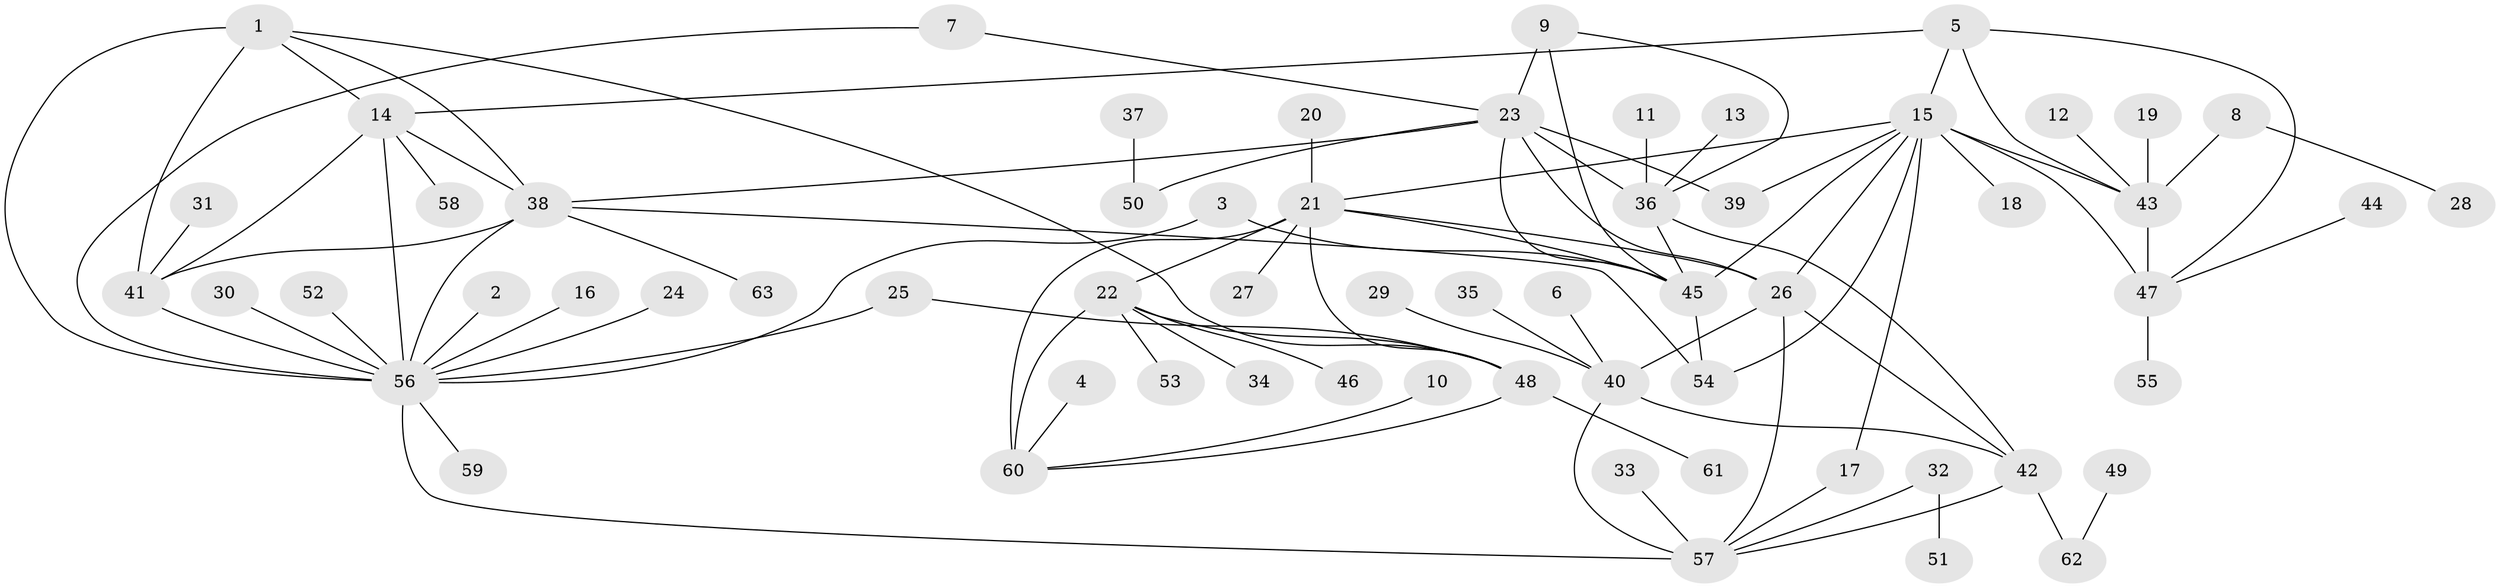 // original degree distribution, {17: 0.008, 8: 0.032, 6: 0.04, 10: 0.056, 7: 0.04, 9: 0.04, 5: 0.016, 11: 0.008, 2: 0.136, 1: 0.568, 3: 0.04, 4: 0.016}
// Generated by graph-tools (version 1.1) at 2025/02/03/09/25 03:02:35]
// undirected, 63 vertices, 94 edges
graph export_dot {
graph [start="1"]
  node [color=gray90,style=filled];
  1;
  2;
  3;
  4;
  5;
  6;
  7;
  8;
  9;
  10;
  11;
  12;
  13;
  14;
  15;
  16;
  17;
  18;
  19;
  20;
  21;
  22;
  23;
  24;
  25;
  26;
  27;
  28;
  29;
  30;
  31;
  32;
  33;
  34;
  35;
  36;
  37;
  38;
  39;
  40;
  41;
  42;
  43;
  44;
  45;
  46;
  47;
  48;
  49;
  50;
  51;
  52;
  53;
  54;
  55;
  56;
  57;
  58;
  59;
  60;
  61;
  62;
  63;
  1 -- 14 [weight=1.0];
  1 -- 38 [weight=1.0];
  1 -- 41 [weight=2.0];
  1 -- 48 [weight=1.0];
  1 -- 56 [weight=1.0];
  2 -- 56 [weight=1.0];
  3 -- 45 [weight=1.0];
  3 -- 56 [weight=1.0];
  4 -- 60 [weight=1.0];
  5 -- 14 [weight=1.0];
  5 -- 15 [weight=2.0];
  5 -- 43 [weight=1.0];
  5 -- 47 [weight=2.0];
  6 -- 40 [weight=1.0];
  7 -- 23 [weight=1.0];
  7 -- 56 [weight=1.0];
  8 -- 28 [weight=1.0];
  8 -- 43 [weight=1.0];
  9 -- 23 [weight=4.0];
  9 -- 36 [weight=2.0];
  9 -- 45 [weight=2.0];
  10 -- 60 [weight=1.0];
  11 -- 36 [weight=1.0];
  12 -- 43 [weight=1.0];
  13 -- 36 [weight=1.0];
  14 -- 38 [weight=1.0];
  14 -- 41 [weight=2.0];
  14 -- 56 [weight=1.0];
  14 -- 58 [weight=1.0];
  15 -- 17 [weight=1.0];
  15 -- 18 [weight=1.0];
  15 -- 21 [weight=1.0];
  15 -- 26 [weight=1.0];
  15 -- 39 [weight=1.0];
  15 -- 43 [weight=2.0];
  15 -- 45 [weight=1.0];
  15 -- 47 [weight=4.0];
  15 -- 54 [weight=1.0];
  16 -- 56 [weight=1.0];
  17 -- 57 [weight=1.0];
  19 -- 43 [weight=1.0];
  20 -- 21 [weight=1.0];
  21 -- 22 [weight=3.0];
  21 -- 26 [weight=2.0];
  21 -- 27 [weight=1.0];
  21 -- 45 [weight=1.0];
  21 -- 48 [weight=3.0];
  21 -- 60 [weight=3.0];
  22 -- 34 [weight=1.0];
  22 -- 46 [weight=1.0];
  22 -- 48 [weight=1.0];
  22 -- 53 [weight=1.0];
  22 -- 60 [weight=1.0];
  23 -- 26 [weight=1.0];
  23 -- 36 [weight=2.0];
  23 -- 38 [weight=1.0];
  23 -- 39 [weight=1.0];
  23 -- 45 [weight=2.0];
  23 -- 50 [weight=1.0];
  24 -- 56 [weight=1.0];
  25 -- 48 [weight=1.0];
  25 -- 56 [weight=1.0];
  26 -- 40 [weight=2.0];
  26 -- 42 [weight=1.0];
  26 -- 57 [weight=2.0];
  29 -- 40 [weight=1.0];
  30 -- 56 [weight=1.0];
  31 -- 41 [weight=1.0];
  32 -- 51 [weight=1.0];
  32 -- 57 [weight=1.0];
  33 -- 57 [weight=1.0];
  35 -- 40 [weight=1.0];
  36 -- 42 [weight=1.0];
  36 -- 45 [weight=1.0];
  37 -- 50 [weight=1.0];
  38 -- 41 [weight=2.0];
  38 -- 54 [weight=1.0];
  38 -- 56 [weight=1.0];
  38 -- 63 [weight=1.0];
  40 -- 42 [weight=2.0];
  40 -- 57 [weight=4.0];
  41 -- 56 [weight=2.0];
  42 -- 57 [weight=2.0];
  42 -- 62 [weight=1.0];
  43 -- 47 [weight=2.0];
  44 -- 47 [weight=1.0];
  45 -- 54 [weight=1.0];
  47 -- 55 [weight=1.0];
  48 -- 60 [weight=1.0];
  48 -- 61 [weight=1.0];
  49 -- 62 [weight=1.0];
  52 -- 56 [weight=1.0];
  56 -- 57 [weight=1.0];
  56 -- 59 [weight=1.0];
}
